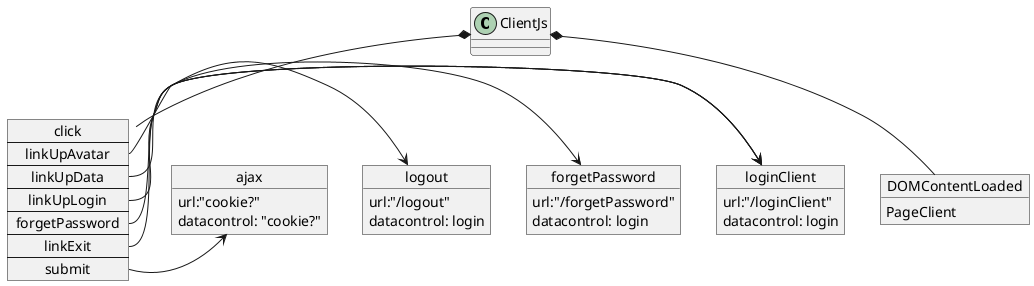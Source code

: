 @startuml ClientJs
class ClientJs {
}
object DOMContentLoaded{
  PageClient
}
object loginClient{
    url:"/loginClient"
    datacontrol: login
}

object forgetPassword{
    url:"/forgetPassword"
    datacontrol: login
}
object logout{
    url:"/logout"
    datacontrol: login
}

object ajax{
    url:"cookie?"
    datacontrol: "cookie?"
}
map click{

linkUpAvatar *-> loginClient
linkUpData *-> loginClient
linkUpLogin *-> loginClient
forgetPassword *-> forgetPassword
linkExit *-> logout
submit *-> ajax

}
ClientJs *-- DOMContentLoaded
ClientJs  *-- click
@enduml